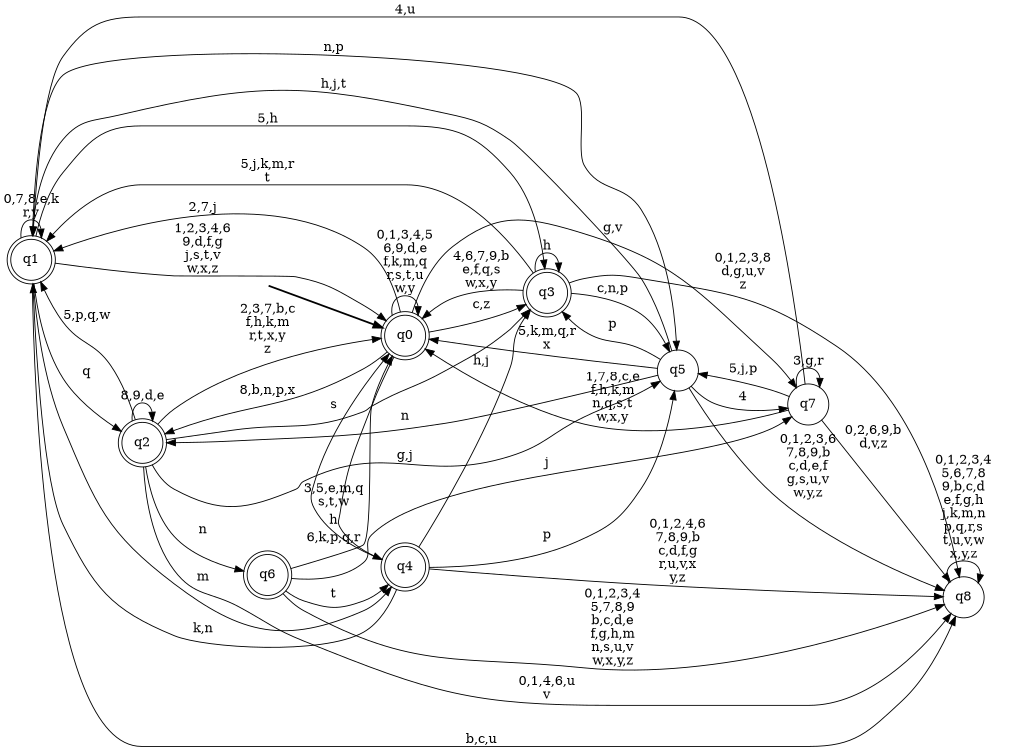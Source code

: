 digraph BlueStar {
__start0 [style = invis, shape = none, label = "", width = 0, height = 0];

rankdir=LR;
size="8,5";

s0 [style="rounded,filled", color="black", fillcolor="white" shape="doublecircle", label="q0"];
s1 [style="rounded,filled", color="black", fillcolor="white" shape="doublecircle", label="q1"];
s2 [style="rounded,filled", color="black", fillcolor="white" shape="doublecircle", label="q2"];
s3 [style="rounded,filled", color="black", fillcolor="white" shape="doublecircle", label="q3"];
s4 [style="rounded,filled", color="black", fillcolor="white" shape="doublecircle", label="q4"];
s5 [style="filled", color="black", fillcolor="white" shape="circle", label="q5"];
s6 [style="rounded,filled", color="black", fillcolor="white" shape="doublecircle", label="q6"];
s7 [style="filled", color="black", fillcolor="white" shape="circle", label="q7"];
s8 [style="filled", color="black", fillcolor="white" shape="circle", label="q8"];
subgraph cluster_main { 
	graph [pad=".75", ranksep="0.15", nodesep="0.15"];
	 style=invis; 
	__start0 -> s0 [penwidth=2];
}
s0 -> s0 [label="0,1,3,4,5\n6,9,d,e\nf,k,m,q\nr,s,t,u\nw,y"];
s0 -> s1 [label="2,7,j"];
s0 -> s2 [label="8,b,n,p,x"];
s0 -> s3 [label="c,z"];
s0 -> s4 [label="h"];
s0 -> s7 [label="g,v"];
s1 -> s0 [label="1,2,3,4,6\n9,d,f,g\nj,s,t,v\nw,x,z"];
s1 -> s1 [label="0,7,8,e,k\nr,y"];
s1 -> s2 [label="q"];
s1 -> s3 [label="5,h"];
s1 -> s4 [label="m"];
s1 -> s5 [label="n,p"];
s1 -> s8 [label="b,c,u"];
s2 -> s0 [label="2,3,7,b,c\nf,h,k,m\nr,t,x,y\nz"];
s2 -> s1 [label="5,p,q,w"];
s2 -> s2 [label="8,9,d,e"];
s2 -> s3 [label="s"];
s2 -> s5 [label="g,j"];
s2 -> s6 [label="n"];
s2 -> s8 [label="0,1,4,6,u\nv"];
s3 -> s0 [label="4,6,7,9,b\ne,f,q,s\nw,x,y"];
s3 -> s1 [label="5,j,k,m,r\nt"];
s3 -> s3 [label="h"];
s3 -> s5 [label="c,n,p"];
s3 -> s8 [label="0,1,2,3,8\nd,g,u,v\nz"];
s4 -> s0 [label="3,5,e,m,q\ns,t,w"];
s4 -> s1 [label="k,n"];
s4 -> s3 [label="h,j"];
s4 -> s5 [label="p"];
s4 -> s8 [label="0,1,2,4,6\n7,8,9,b\nc,d,f,g\nr,u,v,x\ny,z"];
s5 -> s0 [label="5,k,m,q,r\nx"];
s5 -> s1 [label="h,j,t"];
s5 -> s2 [label="n"];
s5 -> s3 [label="p"];
s5 -> s7 [label="4"];
s5 -> s8 [label="0,1,2,3,6\n7,8,9,b\nc,d,e,f\ng,s,u,v\nw,y,z"];
s6 -> s0 [label="6,k,p,q,r"];
s6 -> s4 [label="t"];
s6 -> s7 [label="j"];
s6 -> s8 [label="0,1,2,3,4\n5,7,8,9\nb,c,d,e\nf,g,h,m\nn,s,u,v\nw,x,y,z"];
s7 -> s0 [label="1,7,8,c,e\nf,h,k,m\nn,q,s,t\nw,x,y"];
s7 -> s1 [label="4,u"];
s7 -> s5 [label="5,j,p"];
s7 -> s7 [label="3,g,r"];
s7 -> s8 [label="0,2,6,9,b\nd,v,z"];
s8 -> s8 [label="0,1,2,3,4\n5,6,7,8\n9,b,c,d\ne,f,g,h\nj,k,m,n\np,q,r,s\nt,u,v,w\nx,y,z"];

}